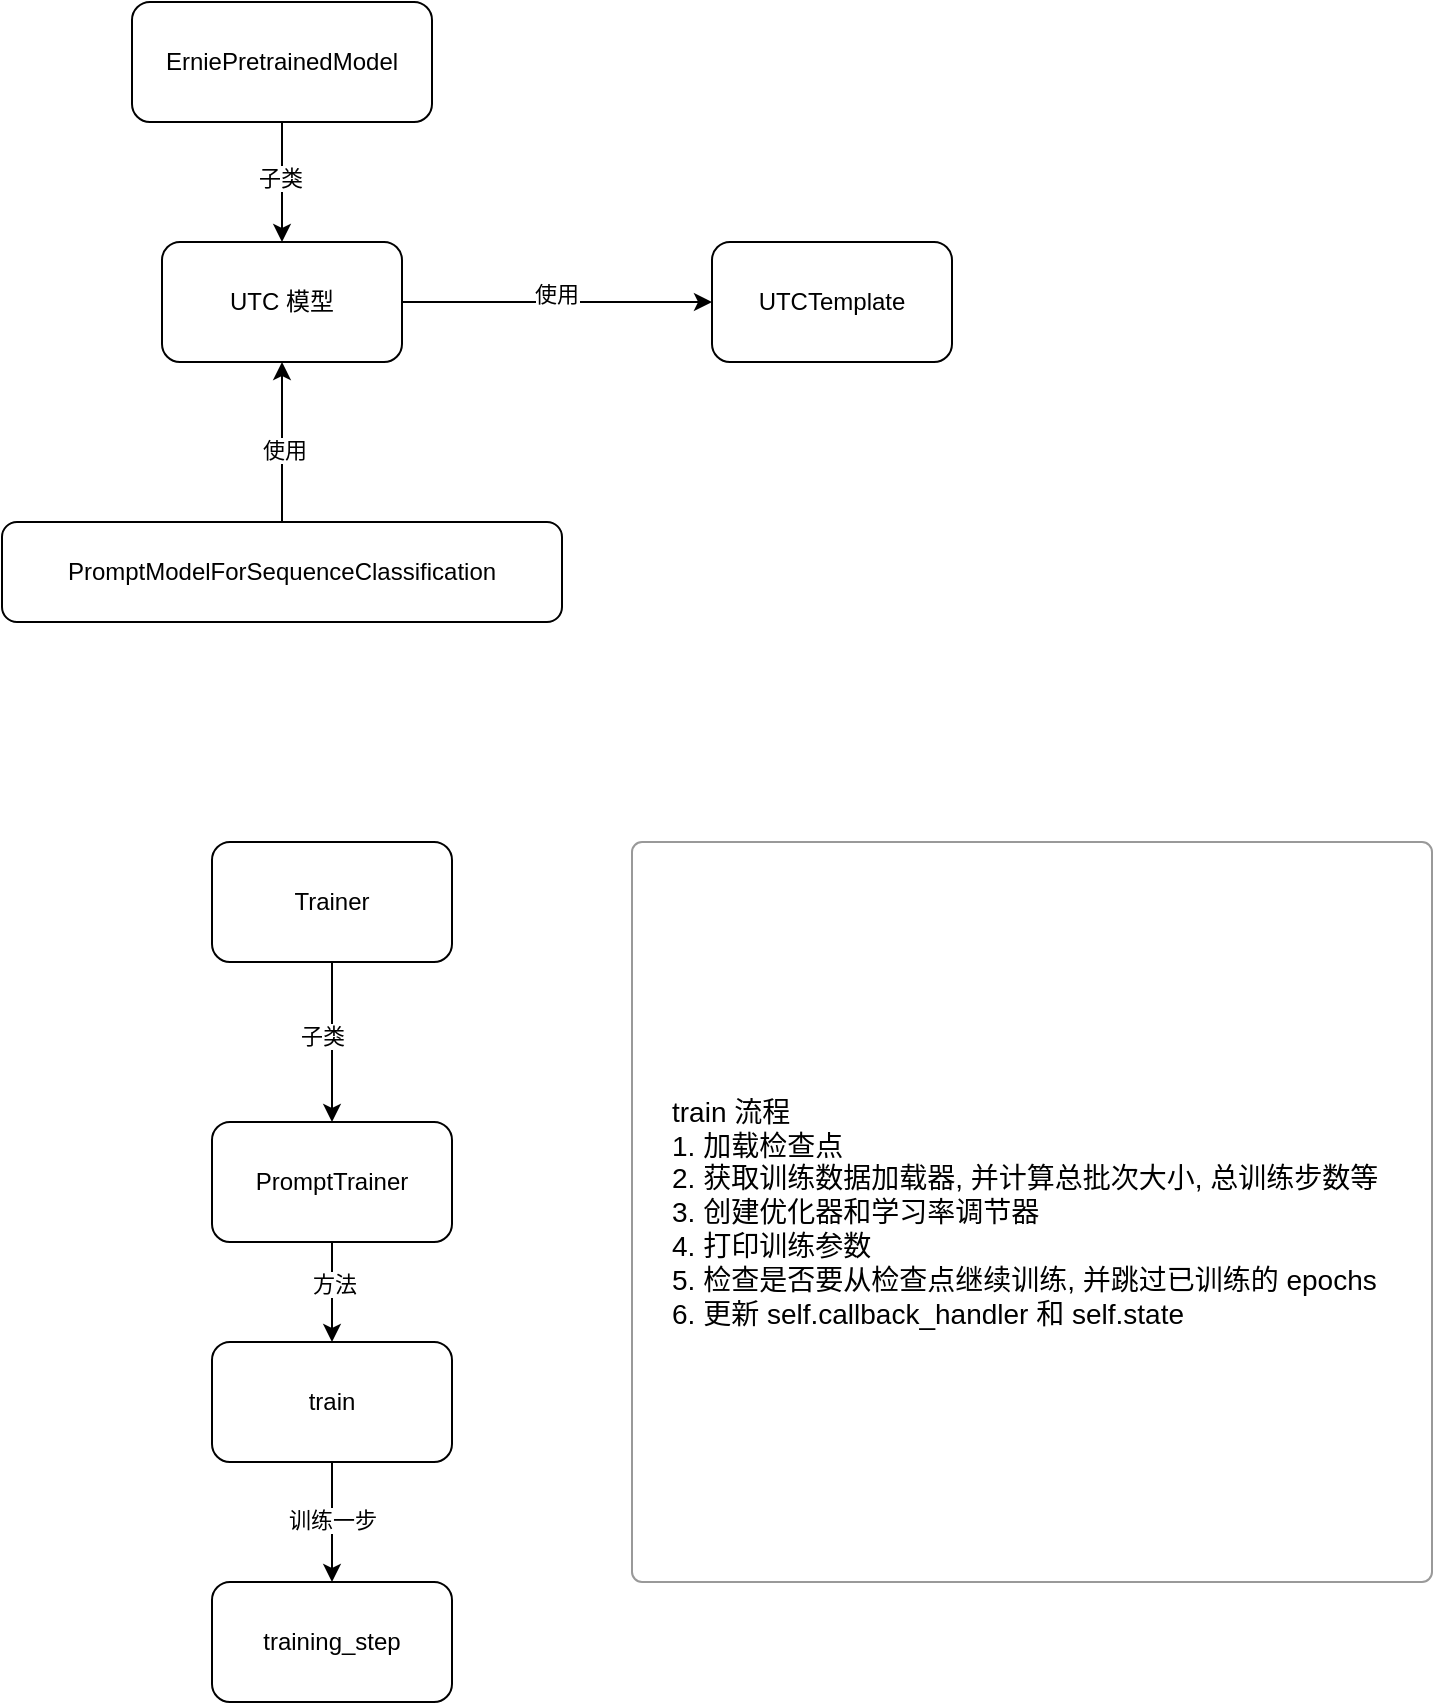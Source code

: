 <mxfile version="21.5.2" type="github">
  <diagram name="第 1 页" id="Vh6EjBxzwPC3c47uIkbJ">
    <mxGraphModel dx="990" dy="668" grid="1" gridSize="10" guides="1" tooltips="1" connect="1" arrows="1" fold="1" page="1" pageScale="1" pageWidth="827" pageHeight="1169" math="0" shadow="0">
      <root>
        <mxCell id="0" />
        <mxCell id="1" parent="0" />
        <mxCell id="0eXLprFVtOaUyR0fxN4K-15" style="edgeStyle=orthogonalEdgeStyle;rounded=0;orthogonalLoop=1;jettySize=auto;html=1;exitX=1;exitY=0.5;exitDx=0;exitDy=0;entryX=0;entryY=0.5;entryDx=0;entryDy=0;" edge="1" parent="1" source="SioV8SehEkqe-3Xein75-1" target="0eXLprFVtOaUyR0fxN4K-1">
          <mxGeometry relative="1" as="geometry" />
        </mxCell>
        <mxCell id="0eXLprFVtOaUyR0fxN4K-16" value="使用" style="edgeLabel;html=1;align=center;verticalAlign=middle;resizable=0;points=[];" vertex="1" connectable="0" parent="0eXLprFVtOaUyR0fxN4K-15">
          <mxGeometry x="-0.015" y="4" relative="1" as="geometry">
            <mxPoint as="offset" />
          </mxGeometry>
        </mxCell>
        <mxCell id="SioV8SehEkqe-3Xein75-1" value="UTC 模型" style="rounded=1;whiteSpace=wrap;html=1;" parent="1" vertex="1">
          <mxGeometry x="255" y="150" width="120" height="60" as="geometry" />
        </mxCell>
        <mxCell id="0eXLprFVtOaUyR0fxN4K-1" value="UTCTemplate" style="rounded=1;whiteSpace=wrap;html=1;" vertex="1" parent="1">
          <mxGeometry x="530" y="150" width="120" height="60" as="geometry" />
        </mxCell>
        <mxCell id="0eXLprFVtOaUyR0fxN4K-3" style="edgeStyle=orthogonalEdgeStyle;rounded=0;orthogonalLoop=1;jettySize=auto;html=1;" edge="1" parent="1" source="0eXLprFVtOaUyR0fxN4K-2" target="SioV8SehEkqe-3Xein75-1">
          <mxGeometry relative="1" as="geometry" />
        </mxCell>
        <mxCell id="0eXLprFVtOaUyR0fxN4K-4" value="子类" style="edgeLabel;html=1;align=center;verticalAlign=middle;resizable=0;points=[];" vertex="1" connectable="0" parent="0eXLprFVtOaUyR0fxN4K-3">
          <mxGeometry x="-0.089" y="-1" relative="1" as="geometry">
            <mxPoint as="offset" />
          </mxGeometry>
        </mxCell>
        <mxCell id="0eXLprFVtOaUyR0fxN4K-2" value="ErniePretrainedModel" style="rounded=1;whiteSpace=wrap;html=1;" vertex="1" parent="1">
          <mxGeometry x="240" y="30" width="150" height="60" as="geometry" />
        </mxCell>
        <mxCell id="0eXLprFVtOaUyR0fxN4K-6" style="edgeStyle=orthogonalEdgeStyle;rounded=0;orthogonalLoop=1;jettySize=auto;html=1;exitX=0.5;exitY=0;exitDx=0;exitDy=0;entryX=0.5;entryY=1;entryDx=0;entryDy=0;" edge="1" parent="1" source="0eXLprFVtOaUyR0fxN4K-5" target="SioV8SehEkqe-3Xein75-1">
          <mxGeometry relative="1" as="geometry" />
        </mxCell>
        <mxCell id="0eXLprFVtOaUyR0fxN4K-7" value="使用" style="edgeLabel;html=1;align=center;verticalAlign=middle;resizable=0;points=[];" vertex="1" connectable="0" parent="0eXLprFVtOaUyR0fxN4K-6">
          <mxGeometry x="-0.084" y="-1" relative="1" as="geometry">
            <mxPoint as="offset" />
          </mxGeometry>
        </mxCell>
        <mxCell id="0eXLprFVtOaUyR0fxN4K-5" value="PromptModelForSequenceClassification" style="rounded=1;whiteSpace=wrap;html=1;" vertex="1" parent="1">
          <mxGeometry x="175" y="290" width="280" height="50" as="geometry" />
        </mxCell>
        <mxCell id="0eXLprFVtOaUyR0fxN4K-13" style="edgeStyle=orthogonalEdgeStyle;rounded=0;orthogonalLoop=1;jettySize=auto;html=1;exitX=0.5;exitY=1;exitDx=0;exitDy=0;entryX=0.5;entryY=0;entryDx=0;entryDy=0;" edge="1" parent="1" source="0eXLprFVtOaUyR0fxN4K-8" target="0eXLprFVtOaUyR0fxN4K-12">
          <mxGeometry relative="1" as="geometry" />
        </mxCell>
        <mxCell id="0eXLprFVtOaUyR0fxN4K-14" value="方法" style="edgeLabel;html=1;align=center;verticalAlign=middle;resizable=0;points=[];" vertex="1" connectable="0" parent="0eXLprFVtOaUyR0fxN4K-13">
          <mxGeometry x="-0.173" y="1" relative="1" as="geometry">
            <mxPoint as="offset" />
          </mxGeometry>
        </mxCell>
        <mxCell id="0eXLprFVtOaUyR0fxN4K-8" value="PromptTrainer" style="rounded=1;whiteSpace=wrap;html=1;" vertex="1" parent="1">
          <mxGeometry x="280" y="590" width="120" height="60" as="geometry" />
        </mxCell>
        <mxCell id="0eXLprFVtOaUyR0fxN4K-10" style="edgeStyle=orthogonalEdgeStyle;rounded=0;orthogonalLoop=1;jettySize=auto;html=1;" edge="1" parent="1" source="0eXLprFVtOaUyR0fxN4K-9" target="0eXLprFVtOaUyR0fxN4K-8">
          <mxGeometry relative="1" as="geometry" />
        </mxCell>
        <mxCell id="0eXLprFVtOaUyR0fxN4K-11" value="子类" style="edgeLabel;html=1;align=center;verticalAlign=middle;resizable=0;points=[];" vertex="1" connectable="0" parent="0eXLprFVtOaUyR0fxN4K-10">
          <mxGeometry x="-0.083" y="-5" relative="1" as="geometry">
            <mxPoint as="offset" />
          </mxGeometry>
        </mxCell>
        <mxCell id="0eXLprFVtOaUyR0fxN4K-9" value="Trainer" style="rounded=1;whiteSpace=wrap;html=1;" vertex="1" parent="1">
          <mxGeometry x="280" y="450" width="120" height="60" as="geometry" />
        </mxCell>
        <mxCell id="0eXLprFVtOaUyR0fxN4K-19" style="edgeStyle=orthogonalEdgeStyle;rounded=0;orthogonalLoop=1;jettySize=auto;html=1;" edge="1" parent="1" source="0eXLprFVtOaUyR0fxN4K-12" target="0eXLprFVtOaUyR0fxN4K-18">
          <mxGeometry relative="1" as="geometry" />
        </mxCell>
        <mxCell id="0eXLprFVtOaUyR0fxN4K-20" value="训练一步" style="edgeLabel;html=1;align=center;verticalAlign=middle;resizable=0;points=[];" vertex="1" connectable="0" parent="0eXLprFVtOaUyR0fxN4K-19">
          <mxGeometry x="-0.056" relative="1" as="geometry">
            <mxPoint as="offset" />
          </mxGeometry>
        </mxCell>
        <mxCell id="0eXLprFVtOaUyR0fxN4K-12" value="train" style="rounded=1;whiteSpace=wrap;html=1;" vertex="1" parent="1">
          <mxGeometry x="280" y="700" width="120" height="60" as="geometry" />
        </mxCell>
        <mxCell id="0eXLprFVtOaUyR0fxN4K-17" value="&lt;div style=&quot;&quot;&gt;&lt;div&gt;&lt;font color=&quot;#000000&quot;&gt;train 流程&lt;/font&gt;&lt;/div&gt;&lt;div&gt;&lt;font color=&quot;#000000&quot;&gt;1. 加载检查点&lt;/font&gt;&lt;/div&gt;&lt;div&gt;&lt;font color=&quot;#000000&quot;&gt;2. 获取训练数据加载器, 并计算总批次大小, 总训练步数等&lt;/font&gt;&lt;/div&gt;&lt;div&gt;&lt;font color=&quot;#000000&quot;&gt;3. 创建优化器和学习率调节器&lt;/font&gt;&lt;/div&gt;&lt;div&gt;&lt;font color=&quot;#000000&quot;&gt;4. 打印训练参数&lt;/font&gt;&lt;/div&gt;&lt;div&gt;&lt;font color=&quot;#000000&quot;&gt;5. 检查是否要从检查点继续训练, 并跳过已训练的 epochs&lt;/font&gt;&lt;/div&gt;&lt;div&gt;&lt;font color=&quot;#000000&quot;&gt;6. 更新 self.callback_handler 和 self.state&lt;/font&gt;&lt;/div&gt;&lt;/div&gt;" style="html=1;shadow=0;dashed=0;shape=mxgraph.bootstrap.rrect;rSize=5;strokeColor=#999999;strokeWidth=1;fillColor=#FFFFFF;fontColor=#6C767D;whiteSpace=wrap;align=left;verticalAlign=middle;spacingLeft=10;fontSize=14;spacing=10;" vertex="1" parent="1">
          <mxGeometry x="490" y="450" width="400" height="370" as="geometry" />
        </mxCell>
        <mxCell id="0eXLprFVtOaUyR0fxN4K-18" value="training_step" style="rounded=1;whiteSpace=wrap;html=1;" vertex="1" parent="1">
          <mxGeometry x="280" y="820" width="120" height="60" as="geometry" />
        </mxCell>
      </root>
    </mxGraphModel>
  </diagram>
</mxfile>
